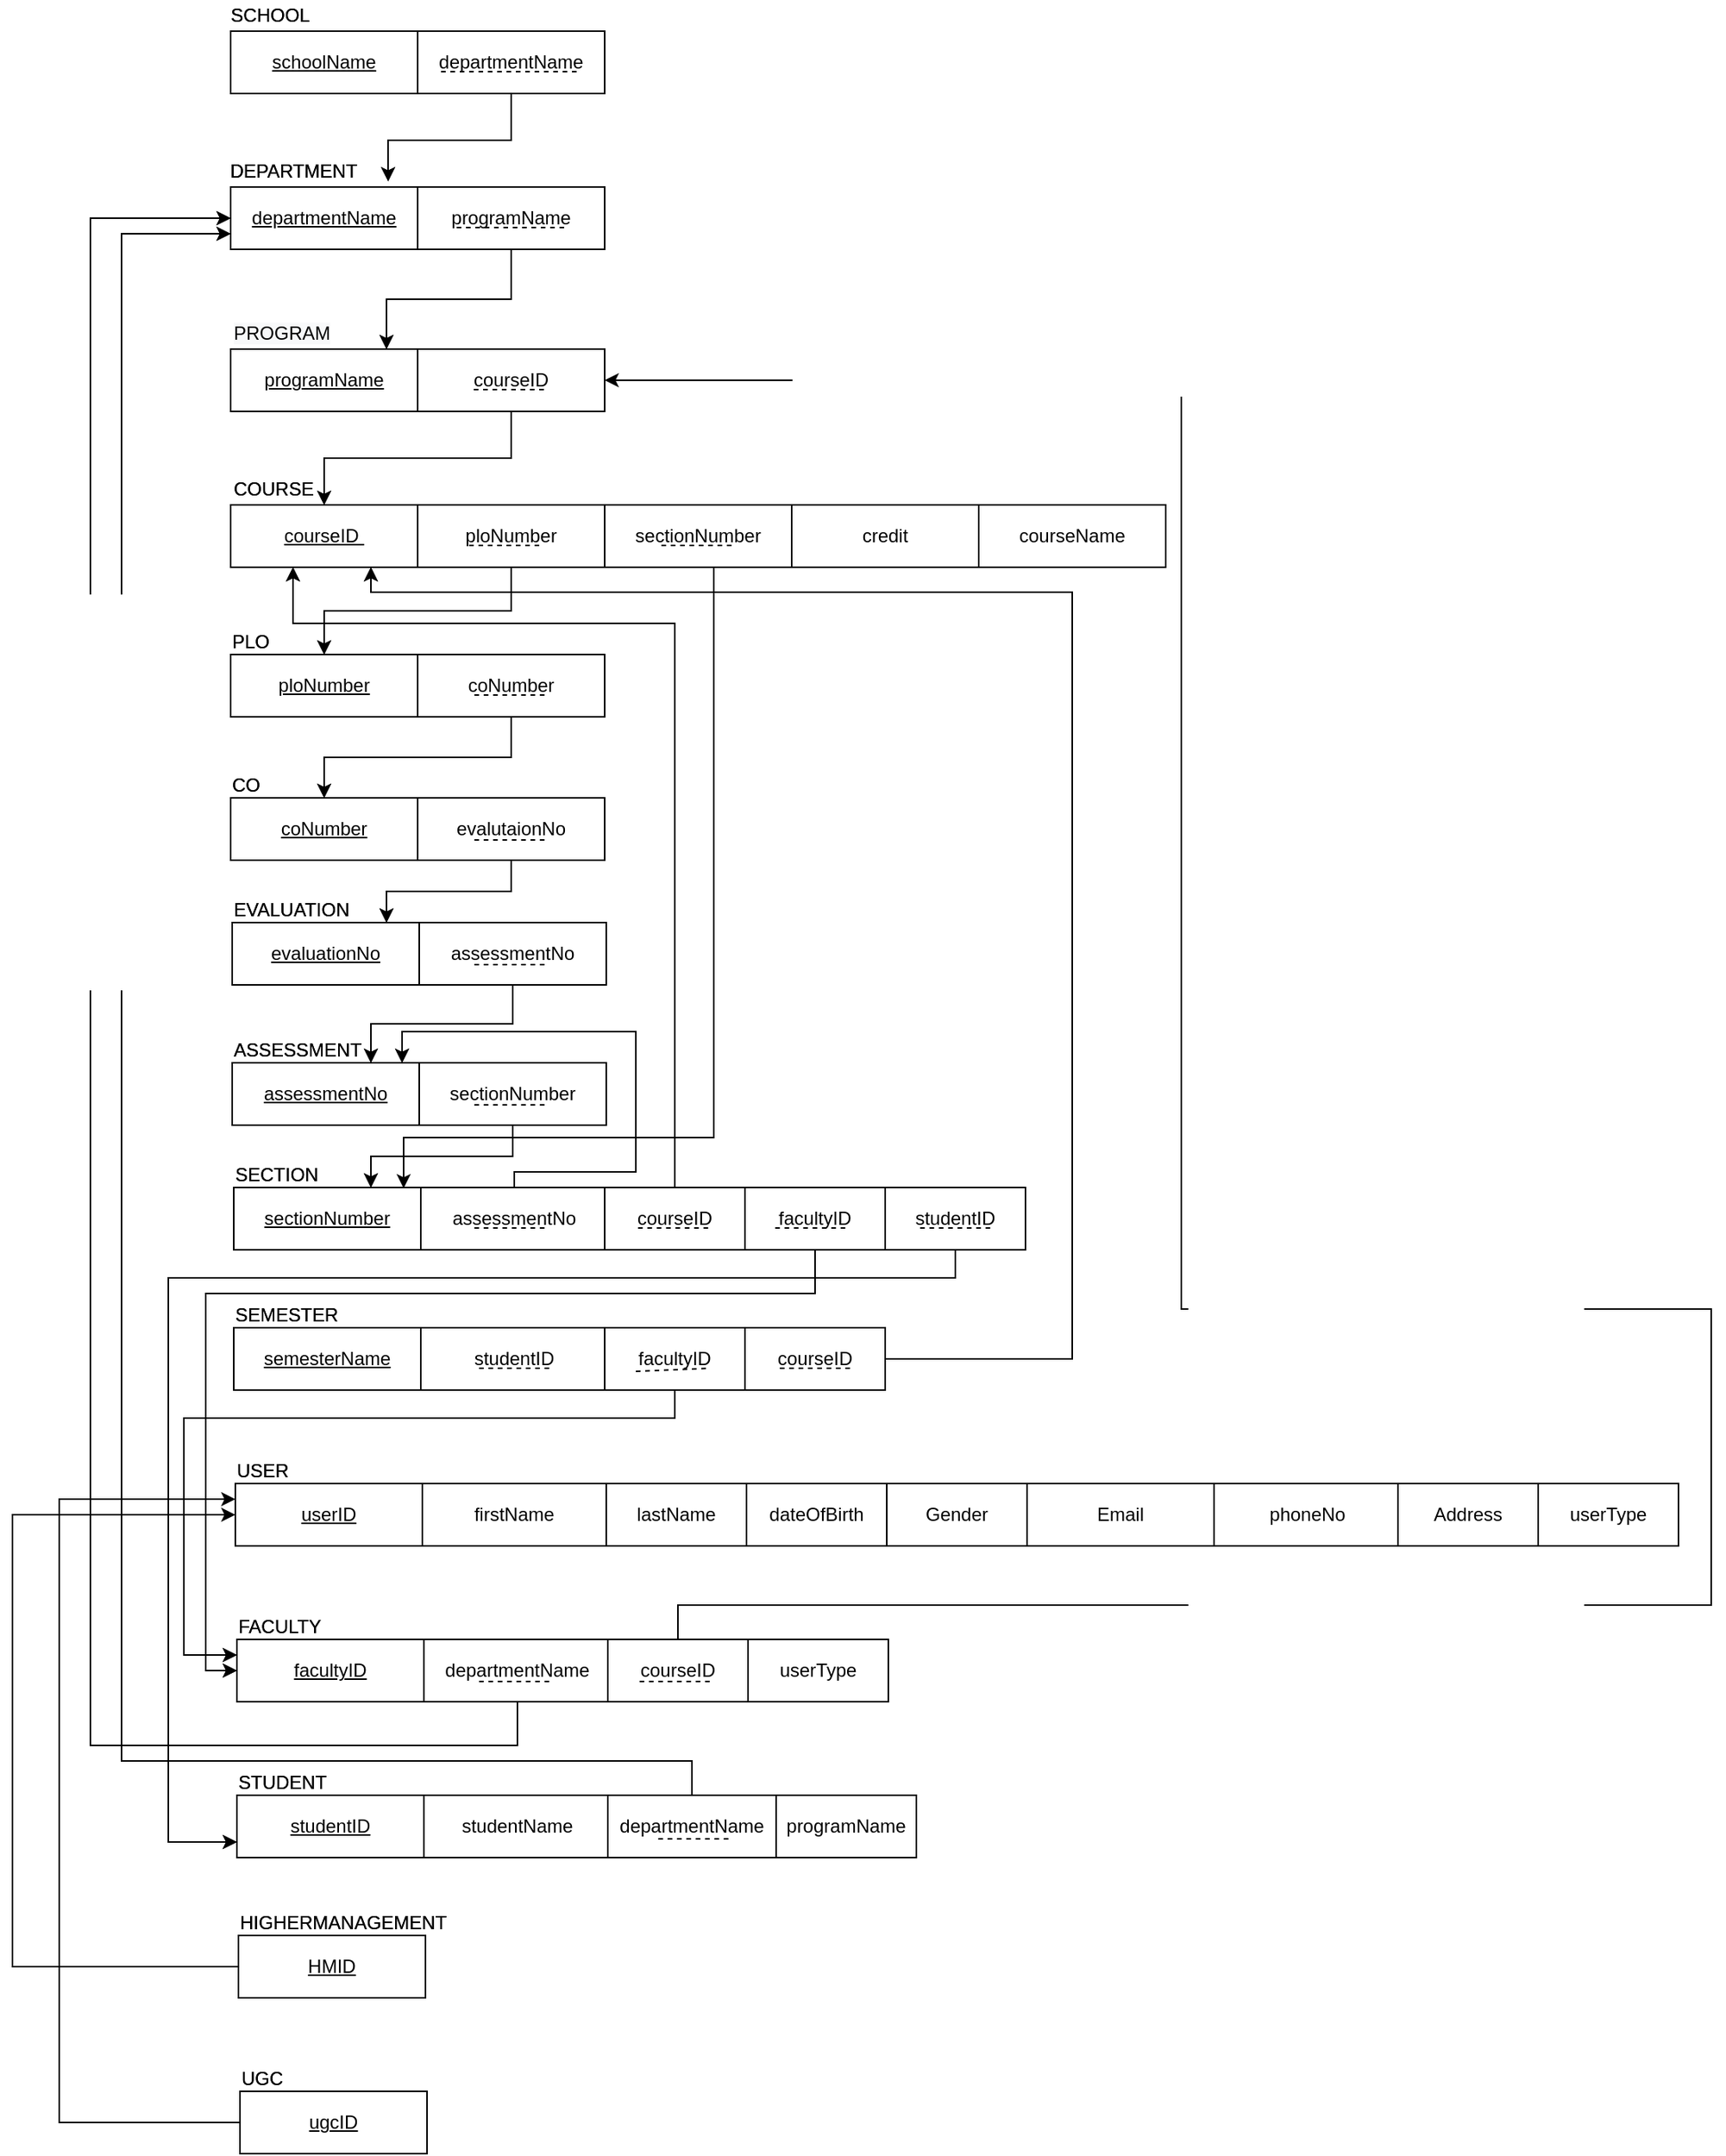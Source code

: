 <mxfile version="14.9.3" type="device"><diagram id="lBM7rjptl98cdmBkAMF9" name="Page-1"><mxGraphModel dx="1038" dy="588" grid="1" gridSize="10" guides="1" tooltips="1" connect="1" arrows="1" fold="1" page="1" pageScale="1" pageWidth="850" pageHeight="1100" math="0" shadow="0"><root><mxCell id="0"/><mxCell id="1" parent="0"/><mxCell id="1c6Bki1z5kmM11358ZiJ-1" value="&lt;u&gt;schoolName&lt;/u&gt;" style="rounded=0;whiteSpace=wrap;html=1;" parent="1" vertex="1"><mxGeometry x="150" y="180" width="120" height="40" as="geometry"/></mxCell><mxCell id="1c6Bki1z5kmM11358ZiJ-2" value="" style="endArrow=none;dashed=1;html=1;" parent="1" edge="1"><mxGeometry width="50" height="50" relative="1" as="geometry"><mxPoint x="340" y="210" as="sourcePoint"/><mxPoint x="280" y="210" as="targetPoint"/><Array as="points"><mxPoint x="310" y="210"/></Array></mxGeometry></mxCell><mxCell id="1c6Bki1z5kmM11358ZiJ-4" value="&lt;span&gt;SCHOOL&lt;/span&gt;" style="text;html=1;align=center;verticalAlign=middle;resizable=0;points=[];autosize=1;strokeColor=none;" parent="1" vertex="1"><mxGeometry x="140" y="160" width="70" height="20" as="geometry"/></mxCell><mxCell id="1c6Bki1z5kmM11358ZiJ-91" style="edgeStyle=orthogonalEdgeStyle;rounded=0;orthogonalLoop=1;jettySize=auto;html=1;entryX=0.842;entryY=-0.092;entryDx=0;entryDy=0;entryPerimeter=0;" parent="1" source="1c6Bki1z5kmM11358ZiJ-6" target="1c6Bki1z5kmM11358ZiJ-9" edge="1"><mxGeometry relative="1" as="geometry"/></mxCell><mxCell id="1c6Bki1z5kmM11358ZiJ-6" value="departmentName" style="rounded=0;whiteSpace=wrap;html=1;" parent="1" vertex="1"><mxGeometry x="270" y="180" width="120" height="40" as="geometry"/></mxCell><mxCell id="1c6Bki1z5kmM11358ZiJ-7" value="" style="endArrow=none;dashed=1;html=1;" parent="1" edge="1"><mxGeometry width="50" height="50" relative="1" as="geometry"><mxPoint x="285" y="206" as="sourcePoint"/><mxPoint x="375" y="206" as="targetPoint"/></mxGeometry></mxCell><mxCell id="1c6Bki1z5kmM11358ZiJ-9" value="&lt;u&gt;departmentName&lt;/u&gt;" style="rounded=0;whiteSpace=wrap;html=1;" parent="1" vertex="1"><mxGeometry x="150" y="280" width="120" height="40" as="geometry"/></mxCell><mxCell id="1c6Bki1z5kmM11358ZiJ-94" style="edgeStyle=orthogonalEdgeStyle;rounded=0;orthogonalLoop=1;jettySize=auto;html=1;" parent="1" source="1c6Bki1z5kmM11358ZiJ-10" target="1c6Bki1z5kmM11358ZiJ-14" edge="1"><mxGeometry relative="1" as="geometry"><Array as="points"><mxPoint x="330" y="352"/><mxPoint x="250" y="352"/></Array></mxGeometry></mxCell><mxCell id="1c6Bki1z5kmM11358ZiJ-10" value="programName" style="rounded=0;whiteSpace=wrap;html=1;" parent="1" vertex="1"><mxGeometry x="270" y="280" width="120" height="40" as="geometry"/></mxCell><mxCell id="1c6Bki1z5kmM11358ZiJ-11" value="&lt;span&gt;DEPARTMENT&lt;/span&gt;" style="text;html=1;align=center;verticalAlign=middle;resizable=0;points=[];autosize=1;strokeColor=none;" parent="1" vertex="1"><mxGeometry x="140" y="260" width="100" height="20" as="geometry"/></mxCell><mxCell id="1c6Bki1z5kmM11358ZiJ-12" value="" style="endArrow=none;dashed=1;html=1;" parent="1" edge="1"><mxGeometry width="50" height="50" relative="1" as="geometry"><mxPoint x="295" y="306" as="sourcePoint"/><mxPoint x="365" y="306" as="targetPoint"/></mxGeometry></mxCell><mxCell id="1c6Bki1z5kmM11358ZiJ-14" value="&lt;u&gt;programName&lt;/u&gt;" style="rounded=0;whiteSpace=wrap;html=1;" parent="1" vertex="1"><mxGeometry x="150" y="384" width="120" height="40" as="geometry"/></mxCell><mxCell id="1c6Bki1z5kmM11358ZiJ-93" style="edgeStyle=orthogonalEdgeStyle;rounded=0;orthogonalLoop=1;jettySize=auto;html=1;" parent="1" source="1c6Bki1z5kmM11358ZiJ-15" target="1c6Bki1z5kmM11358ZiJ-19" edge="1"><mxGeometry relative="1" as="geometry"/></mxCell><mxCell id="1c6Bki1z5kmM11358ZiJ-15" value="courseID" style="rounded=0;whiteSpace=wrap;html=1;" parent="1" vertex="1"><mxGeometry x="270" y="384" width="120" height="40" as="geometry"/></mxCell><mxCell id="1c6Bki1z5kmM11358ZiJ-16" value="&lt;span style=&quot;color: rgb(0 , 0 , 0) ; font-family: &amp;#34;helvetica&amp;#34; ; font-size: 12px ; font-style: normal ; font-weight: 400 ; letter-spacing: normal ; text-align: center ; text-indent: 0px ; text-transform: none ; word-spacing: 0px ; background-color: rgb(248 , 249 , 250) ; display: inline ; float: none&quot;&gt;PROGRAM&lt;/span&gt;" style="text;whiteSpace=wrap;html=1;" parent="1" vertex="1"><mxGeometry x="150" y="360" width="110" height="30" as="geometry"/></mxCell><mxCell id="1c6Bki1z5kmM11358ZiJ-17" value="" style="endArrow=none;dashed=1;html=1;" parent="1" edge="1"><mxGeometry width="50" height="50" relative="1" as="geometry"><mxPoint x="306" y="410" as="sourcePoint"/><mxPoint x="353.25" y="410" as="targetPoint"/></mxGeometry></mxCell><mxCell id="1c6Bki1z5kmM11358ZiJ-19" value="&lt;u&gt;courseID&amp;nbsp;&lt;/u&gt;" style="rounded=0;whiteSpace=wrap;html=1;" parent="1" vertex="1"><mxGeometry x="150" y="484" width="120" height="40" as="geometry"/></mxCell><mxCell id="1c6Bki1z5kmM11358ZiJ-95" style="edgeStyle=orthogonalEdgeStyle;rounded=0;orthogonalLoop=1;jettySize=auto;html=1;" parent="1" source="1c6Bki1z5kmM11358ZiJ-20" target="1c6Bki1z5kmM11358ZiJ-26" edge="1"><mxGeometry relative="1" as="geometry"/></mxCell><mxCell id="1c6Bki1z5kmM11358ZiJ-20" value="ploNumber" style="rounded=0;whiteSpace=wrap;html=1;" parent="1" vertex="1"><mxGeometry x="270" y="484" width="120" height="40" as="geometry"/></mxCell><mxCell id="1c6Bki1z5kmM11358ZiJ-21" value="&lt;div style=&quot;text-align: center&quot;&gt;&lt;span style=&quot;font-family: &amp;#34;helvetica&amp;#34;&quot;&gt;COURSE&lt;/span&gt;&lt;br&gt;&lt;/div&gt;" style="text;whiteSpace=wrap;html=1;" parent="1" vertex="1"><mxGeometry x="150" y="460" width="110" height="30" as="geometry"/></mxCell><mxCell id="1c6Bki1z5kmM11358ZiJ-22" value="sectionNumber" style="rounded=0;whiteSpace=wrap;html=1;" parent="1" vertex="1"><mxGeometry x="390" y="484" width="120" height="40" as="geometry"/></mxCell><mxCell id="1c6Bki1z5kmM11358ZiJ-23" value="" style="endArrow=none;dashed=1;html=1;" parent="1" edge="1"><mxGeometry width="50" height="50" relative="1" as="geometry"><mxPoint x="303" y="510" as="sourcePoint"/><mxPoint x="350.25" y="510" as="targetPoint"/></mxGeometry></mxCell><mxCell id="1c6Bki1z5kmM11358ZiJ-25" value="" style="endArrow=none;dashed=1;html=1;" parent="1" edge="1"><mxGeometry width="50" height="50" relative="1" as="geometry"><mxPoint x="426.38" y="510" as="sourcePoint"/><mxPoint x="473.63" y="510" as="targetPoint"/></mxGeometry></mxCell><mxCell id="1c6Bki1z5kmM11358ZiJ-26" value="&lt;u&gt;ploNumber&lt;/u&gt;" style="rounded=0;whiteSpace=wrap;html=1;" parent="1" vertex="1"><mxGeometry x="150" y="580" width="120" height="40" as="geometry"/></mxCell><mxCell id="1c6Bki1z5kmM11358ZiJ-96" style="edgeStyle=orthogonalEdgeStyle;rounded=0;orthogonalLoop=1;jettySize=auto;html=1;" parent="1" source="1c6Bki1z5kmM11358ZiJ-27" target="1c6Bki1z5kmM11358ZiJ-30" edge="1"><mxGeometry relative="1" as="geometry"/></mxCell><mxCell id="1c6Bki1z5kmM11358ZiJ-27" value="coNumber" style="rounded=0;whiteSpace=wrap;html=1;" parent="1" vertex="1"><mxGeometry x="270" y="580" width="120" height="40" as="geometry"/></mxCell><mxCell id="1c6Bki1z5kmM11358ZiJ-28" value="&lt;div style=&quot;text-align: center&quot;&gt;&lt;span style=&quot;font-family: &amp;#34;helvetica&amp;#34;&quot;&gt;PLO&lt;/span&gt;&lt;br&gt;&lt;/div&gt;" style="text;whiteSpace=wrap;html=1;" parent="1" vertex="1"><mxGeometry x="149" y="558" width="110" height="30" as="geometry"/></mxCell><mxCell id="1c6Bki1z5kmM11358ZiJ-29" value="" style="endArrow=none;dashed=1;html=1;" parent="1" edge="1"><mxGeometry width="50" height="50" relative="1" as="geometry"><mxPoint x="306.38" y="606" as="sourcePoint"/><mxPoint x="353.63" y="606" as="targetPoint"/></mxGeometry></mxCell><mxCell id="1c6Bki1z5kmM11358ZiJ-30" value="&lt;u&gt;coNumber&lt;/u&gt;" style="rounded=0;whiteSpace=wrap;html=1;" parent="1" vertex="1"><mxGeometry x="150" y="672" width="120" height="40" as="geometry"/></mxCell><mxCell id="1c6Bki1z5kmM11358ZiJ-97" style="edgeStyle=orthogonalEdgeStyle;rounded=0;orthogonalLoop=1;jettySize=auto;html=1;" parent="1" source="1c6Bki1z5kmM11358ZiJ-31" target="1c6Bki1z5kmM11358ZiJ-35" edge="1"><mxGeometry relative="1" as="geometry"><Array as="points"><mxPoint x="330" y="732"/><mxPoint x="250" y="732"/></Array></mxGeometry></mxCell><mxCell id="1c6Bki1z5kmM11358ZiJ-31" value="evalutaionNo" style="rounded=0;whiteSpace=wrap;html=1;" parent="1" vertex="1"><mxGeometry x="270" y="672" width="120" height="40" as="geometry"/></mxCell><mxCell id="1c6Bki1z5kmM11358ZiJ-32" value="&lt;div style=&quot;text-align: center&quot;&gt;&lt;span style=&quot;font-family: &amp;#34;helvetica&amp;#34;&quot;&gt;CO&lt;/span&gt;&lt;br&gt;&lt;/div&gt;" style="text;whiteSpace=wrap;html=1;" parent="1" vertex="1"><mxGeometry x="149" y="650" width="110" height="30" as="geometry"/></mxCell><mxCell id="1c6Bki1z5kmM11358ZiJ-33" value="" style="endArrow=none;dashed=1;html=1;" parent="1" edge="1"><mxGeometry width="50" height="50" relative="1" as="geometry"><mxPoint x="306.37" y="699" as="sourcePoint"/><mxPoint x="353.62" y="699" as="targetPoint"/></mxGeometry></mxCell><mxCell id="1c6Bki1z5kmM11358ZiJ-35" value="&lt;u&gt;evaluationNo&lt;/u&gt;" style="rounded=0;whiteSpace=wrap;html=1;" parent="1" vertex="1"><mxGeometry x="151" y="752" width="120" height="40" as="geometry"/></mxCell><mxCell id="1c6Bki1z5kmM11358ZiJ-98" style="edgeStyle=orthogonalEdgeStyle;rounded=0;orthogonalLoop=1;jettySize=auto;html=1;" parent="1" source="1c6Bki1z5kmM11358ZiJ-36" target="1c6Bki1z5kmM11358ZiJ-40" edge="1"><mxGeometry relative="1" as="geometry"><Array as="points"><mxPoint x="331" y="817"/><mxPoint x="240" y="817"/></Array></mxGeometry></mxCell><mxCell id="1c6Bki1z5kmM11358ZiJ-36" value="assessmentNo" style="rounded=0;whiteSpace=wrap;html=1;" parent="1" vertex="1"><mxGeometry x="271" y="752" width="120" height="40" as="geometry"/></mxCell><mxCell id="1c6Bki1z5kmM11358ZiJ-37" value="&lt;div style=&quot;text-align: center&quot;&gt;&lt;span style=&quot;font-family: &amp;#34;helvetica&amp;#34;&quot;&gt;EVALUATION&lt;/span&gt;&lt;br&gt;&lt;/div&gt;" style="text;whiteSpace=wrap;html=1;" parent="1" vertex="1"><mxGeometry x="150" y="730" width="110" height="30" as="geometry"/></mxCell><mxCell id="1c6Bki1z5kmM11358ZiJ-38" value="" style="endArrow=none;dashed=1;html=1;" parent="1" edge="1"><mxGeometry width="50" height="50" relative="1" as="geometry"><mxPoint x="306.37" y="779" as="sourcePoint"/><mxPoint x="353.62" y="779" as="targetPoint"/></mxGeometry></mxCell><mxCell id="1c6Bki1z5kmM11358ZiJ-40" value="&lt;u&gt;assessmentNo&lt;/u&gt;" style="rounded=0;whiteSpace=wrap;html=1;" parent="1" vertex="1"><mxGeometry x="151" y="842" width="120" height="40" as="geometry"/></mxCell><mxCell id="1c6Bki1z5kmM11358ZiJ-99" style="edgeStyle=orthogonalEdgeStyle;rounded=0;orthogonalLoop=1;jettySize=auto;html=1;" parent="1" source="1c6Bki1z5kmM11358ZiJ-41" target="1c6Bki1z5kmM11358ZiJ-44" edge="1"><mxGeometry relative="1" as="geometry"><Array as="points"><mxPoint x="331" y="902"/><mxPoint x="240" y="902"/></Array></mxGeometry></mxCell><mxCell id="1c6Bki1z5kmM11358ZiJ-41" value="sectionNumber" style="rounded=0;whiteSpace=wrap;html=1;" parent="1" vertex="1"><mxGeometry x="271" y="842" width="120" height="40" as="geometry"/></mxCell><mxCell id="1c6Bki1z5kmM11358ZiJ-42" value="&lt;div style=&quot;text-align: center&quot;&gt;&lt;span style=&quot;font-family: &amp;#34;helvetica&amp;#34;&quot;&gt;ASSESSMENT&lt;/span&gt;&lt;br&gt;&lt;/div&gt;" style="text;whiteSpace=wrap;html=1;" parent="1" vertex="1"><mxGeometry x="150" y="820" width="110" height="30" as="geometry"/></mxCell><mxCell id="1c6Bki1z5kmM11358ZiJ-43" value="" style="endArrow=none;dashed=1;html=1;" parent="1" edge="1"><mxGeometry width="50" height="50" relative="1" as="geometry"><mxPoint x="306.37" y="869" as="sourcePoint"/><mxPoint x="353.62" y="869" as="targetPoint"/></mxGeometry></mxCell><mxCell id="1c6Bki1z5kmM11358ZiJ-44" value="&lt;u&gt;sectionNumber&lt;/u&gt;" style="rounded=0;whiteSpace=wrap;html=1;" parent="1" vertex="1"><mxGeometry x="152" y="922" width="120" height="40" as="geometry"/></mxCell><mxCell id="1c6Bki1z5kmM11358ZiJ-100" style="edgeStyle=orthogonalEdgeStyle;rounded=0;orthogonalLoop=1;jettySize=auto;html=1;" parent="1" edge="1"><mxGeometry relative="1" as="geometry"><mxPoint x="332" y="924" as="sourcePoint"/><mxPoint x="260" y="842" as="targetPoint"/><Array as="points"><mxPoint x="332" y="912"/><mxPoint x="410" y="912"/><mxPoint x="410" y="822"/><mxPoint x="260" y="822"/></Array></mxGeometry></mxCell><mxCell id="1c6Bki1z5kmM11358ZiJ-45" value="assessmentNo" style="rounded=0;whiteSpace=wrap;html=1;" parent="1" vertex="1"><mxGeometry x="272" y="922" width="120" height="40" as="geometry"/></mxCell><mxCell id="1c6Bki1z5kmM11358ZiJ-46" value="&lt;div style=&quot;text-align: center&quot;&gt;&lt;span style=&quot;font-family: &amp;#34;helvetica&amp;#34;&quot;&gt;SECTION&lt;/span&gt;&lt;br&gt;&lt;/div&gt;" style="text;whiteSpace=wrap;html=1;" parent="1" vertex="1"><mxGeometry x="151" y="900" width="110" height="30" as="geometry"/></mxCell><mxCell id="1c6Bki1z5kmM11358ZiJ-101" style="edgeStyle=orthogonalEdgeStyle;rounded=0;orthogonalLoop=1;jettySize=auto;html=1;" parent="1" source="1c6Bki1z5kmM11358ZiJ-47" target="1c6Bki1z5kmM11358ZiJ-19" edge="1"><mxGeometry relative="1" as="geometry"><Array as="points"><mxPoint x="435" y="560"/><mxPoint x="190" y="560"/></Array></mxGeometry></mxCell><mxCell id="1c6Bki1z5kmM11358ZiJ-47" value="courseID" style="rounded=0;whiteSpace=wrap;html=1;" parent="1" vertex="1"><mxGeometry x="390" y="922" width="90" height="40" as="geometry"/></mxCell><mxCell id="1c6Bki1z5kmM11358ZiJ-48" value="" style="endArrow=none;dashed=1;html=1;" parent="1" edge="1"><mxGeometry width="50" height="50" relative="1" as="geometry"><mxPoint x="306.37" y="948" as="sourcePoint"/><mxPoint x="353.62" y="948" as="targetPoint"/></mxGeometry></mxCell><mxCell id="1c6Bki1z5kmM11358ZiJ-49" value="" style="endArrow=none;dashed=1;html=1;" parent="1" edge="1"><mxGeometry width="50" height="50" relative="1" as="geometry"><mxPoint x="411.38" y="948" as="sourcePoint"/><mxPoint x="458.63" y="948" as="targetPoint"/></mxGeometry></mxCell><mxCell id="1c6Bki1z5kmM11358ZiJ-102" style="edgeStyle=orthogonalEdgeStyle;rounded=0;orthogonalLoop=1;jettySize=auto;html=1;exitX=0.5;exitY=1;exitDx=0;exitDy=0;entryX=0;entryY=0.5;entryDx=0;entryDy=0;" parent="1" source="1c6Bki1z5kmM11358ZiJ-50" target="1c6Bki1z5kmM11358ZiJ-72" edge="1"><mxGeometry relative="1" as="geometry"><Array as="points"><mxPoint x="525" y="990"/><mxPoint x="134" y="990"/><mxPoint x="134" y="1232"/></Array></mxGeometry></mxCell><mxCell id="1c6Bki1z5kmM11358ZiJ-50" value="facultyID" style="rounded=0;whiteSpace=wrap;html=1;" parent="1" vertex="1"><mxGeometry x="480" y="922" width="90" height="40" as="geometry"/></mxCell><mxCell id="1c6Bki1z5kmM11358ZiJ-103" style="edgeStyle=orthogonalEdgeStyle;rounded=0;orthogonalLoop=1;jettySize=auto;html=1;entryX=0;entryY=0.75;entryDx=0;entryDy=0;" parent="1" source="1c6Bki1z5kmM11358ZiJ-51" target="1c6Bki1z5kmM11358ZiJ-80" edge="1"><mxGeometry relative="1" as="geometry"><Array as="points"><mxPoint x="615" y="980"/><mxPoint x="110" y="980"/><mxPoint x="110" y="1342"/></Array></mxGeometry></mxCell><mxCell id="1c6Bki1z5kmM11358ZiJ-51" value="studentID" style="rounded=0;whiteSpace=wrap;html=1;" parent="1" vertex="1"><mxGeometry x="570" y="922" width="90" height="40" as="geometry"/></mxCell><mxCell id="1c6Bki1z5kmM11358ZiJ-52" value="" style="endArrow=none;dashed=1;html=1;" parent="1" edge="1"><mxGeometry width="50" height="50" relative="1" as="geometry"><mxPoint x="499.38" y="948" as="sourcePoint"/><mxPoint x="546.63" y="948" as="targetPoint"/></mxGeometry></mxCell><mxCell id="1c6Bki1z5kmM11358ZiJ-53" value="" style="endArrow=none;dashed=1;html=1;" parent="1" edge="1"><mxGeometry width="50" height="50" relative="1" as="geometry"><mxPoint x="592.38" y="948" as="sourcePoint"/><mxPoint x="639.63" y="948" as="targetPoint"/></mxGeometry></mxCell><mxCell id="1c6Bki1z5kmM11358ZiJ-54" value="&lt;u&gt;semesterName&lt;/u&gt;" style="rounded=0;whiteSpace=wrap;html=1;" parent="1" vertex="1"><mxGeometry x="152" y="1012" width="120" height="40" as="geometry"/></mxCell><mxCell id="1c6Bki1z5kmM11358ZiJ-55" value="studentID" style="rounded=0;whiteSpace=wrap;html=1;" parent="1" vertex="1"><mxGeometry x="272" y="1012" width="120" height="40" as="geometry"/></mxCell><mxCell id="1c6Bki1z5kmM11358ZiJ-56" value="&lt;div style=&quot;text-align: center&quot;&gt;&lt;span style=&quot;font-family: &amp;#34;helvetica&amp;#34;&quot;&gt;SEMESTER&lt;/span&gt;&lt;br&gt;&lt;/div&gt;" style="text;whiteSpace=wrap;html=1;" parent="1" vertex="1"><mxGeometry x="151" y="990" width="110" height="30" as="geometry"/></mxCell><mxCell id="1c6Bki1z5kmM11358ZiJ-104" style="edgeStyle=orthogonalEdgeStyle;rounded=0;orthogonalLoop=1;jettySize=auto;html=1;entryX=0;entryY=0.25;entryDx=0;entryDy=0;" parent="1" source="1c6Bki1z5kmM11358ZiJ-57" target="1c6Bki1z5kmM11358ZiJ-72" edge="1"><mxGeometry relative="1" as="geometry"><Array as="points"><mxPoint x="435" y="1070"/><mxPoint x="120" y="1070"/><mxPoint x="120" y="1222"/></Array></mxGeometry></mxCell><mxCell id="1c6Bki1z5kmM11358ZiJ-57" value="facultyID" style="rounded=0;whiteSpace=wrap;html=1;" parent="1" vertex="1"><mxGeometry x="390" y="1012" width="90" height="40" as="geometry"/></mxCell><mxCell id="1c6Bki1z5kmM11358ZiJ-105" style="edgeStyle=orthogonalEdgeStyle;rounded=0;orthogonalLoop=1;jettySize=auto;html=1;entryX=0.75;entryY=1;entryDx=0;entryDy=0;" parent="1" source="1c6Bki1z5kmM11358ZiJ-58" target="1c6Bki1z5kmM11358ZiJ-19" edge="1"><mxGeometry relative="1" as="geometry"><Array as="points"><mxPoint x="690" y="1032"/><mxPoint x="690" y="540"/><mxPoint x="240" y="540"/></Array></mxGeometry></mxCell><mxCell id="1c6Bki1z5kmM11358ZiJ-58" value="courseID" style="rounded=0;whiteSpace=wrap;html=1;" parent="1" vertex="1"><mxGeometry x="480" y="1012" width="90" height="40" as="geometry"/></mxCell><mxCell id="1c6Bki1z5kmM11358ZiJ-59" value="" style="endArrow=none;dashed=1;html=1;" parent="1" edge="1"><mxGeometry width="50" height="50" relative="1" as="geometry"><mxPoint x="309.38" y="1038" as="sourcePoint"/><mxPoint x="356.63" y="1038" as="targetPoint"/></mxGeometry></mxCell><mxCell id="1c6Bki1z5kmM11358ZiJ-60" value="" style="endArrow=none;dashed=1;html=1;" parent="1" edge="1"><mxGeometry width="50" height="50" relative="1" as="geometry"><mxPoint x="410" y="1040" as="sourcePoint"/><mxPoint x="457.63" y="1038.0" as="targetPoint"/></mxGeometry></mxCell><mxCell id="1c6Bki1z5kmM11358ZiJ-61" value="" style="endArrow=none;dashed=1;html=1;" parent="1" edge="1"><mxGeometry width="50" height="50" relative="1" as="geometry"><mxPoint x="502.38" y="1038.0" as="sourcePoint"/><mxPoint x="549.63" y="1038.0" as="targetPoint"/></mxGeometry></mxCell><mxCell id="1c6Bki1z5kmM11358ZiJ-62" value="&lt;u&gt;userID&lt;/u&gt;" style="rounded=0;whiteSpace=wrap;html=1;" parent="1" vertex="1"><mxGeometry x="153" y="1112" width="120" height="40" as="geometry"/></mxCell><mxCell id="1c6Bki1z5kmM11358ZiJ-63" value="firstName&lt;span style=&quot;white-space: pre&quot;&gt;&#9;&lt;/span&gt;" style="rounded=0;whiteSpace=wrap;html=1;" parent="1" vertex="1"><mxGeometry x="273" y="1112" width="120" height="40" as="geometry"/></mxCell><mxCell id="1c6Bki1z5kmM11358ZiJ-64" value="&lt;div style=&quot;text-align: center&quot;&gt;&lt;span style=&quot;font-family: &amp;#34;helvetica&amp;#34;&quot;&gt;USER&lt;/span&gt;&lt;br&gt;&lt;/div&gt;" style="text;whiteSpace=wrap;html=1;" parent="1" vertex="1"><mxGeometry x="152" y="1090" width="110" height="30" as="geometry"/></mxCell><mxCell id="1c6Bki1z5kmM11358ZiJ-65" value="lastName" style="rounded=0;whiteSpace=wrap;html=1;" parent="1" vertex="1"><mxGeometry x="391" y="1112" width="90" height="40" as="geometry"/></mxCell><mxCell id="1c6Bki1z5kmM11358ZiJ-66" value="dateOfBirth" style="rounded=0;whiteSpace=wrap;html=1;" parent="1" vertex="1"><mxGeometry x="481" y="1112" width="90" height="40" as="geometry"/></mxCell><mxCell id="1c6Bki1z5kmM11358ZiJ-67" value="Gender" style="rounded=0;whiteSpace=wrap;html=1;" parent="1" vertex="1"><mxGeometry x="571" y="1112" width="90" height="40" as="geometry"/></mxCell><mxCell id="1c6Bki1z5kmM11358ZiJ-68" value="Email" style="rounded=0;whiteSpace=wrap;html=1;" parent="1" vertex="1"><mxGeometry x="661" y="1112" width="120" height="40" as="geometry"/></mxCell><mxCell id="1c6Bki1z5kmM11358ZiJ-69" value="phoneNo" style="rounded=0;whiteSpace=wrap;html=1;" parent="1" vertex="1"><mxGeometry x="781" y="1112" width="120" height="40" as="geometry"/></mxCell><mxCell id="1c6Bki1z5kmM11358ZiJ-70" value="Address" style="rounded=0;whiteSpace=wrap;html=1;" parent="1" vertex="1"><mxGeometry x="899" y="1112" width="90" height="40" as="geometry"/></mxCell><mxCell id="1c6Bki1z5kmM11358ZiJ-71" value="userType" style="rounded=0;whiteSpace=wrap;html=1;" parent="1" vertex="1"><mxGeometry x="989" y="1112" width="90" height="40" as="geometry"/></mxCell><mxCell id="1c6Bki1z5kmM11358ZiJ-72" value="facultyID" style="rounded=0;whiteSpace=wrap;html=1;" parent="1" vertex="1"><mxGeometry x="154" y="1212" width="120" height="40" as="geometry"/></mxCell><mxCell id="1c6Bki1z5kmM11358ZiJ-106" style="edgeStyle=orthogonalEdgeStyle;rounded=0;orthogonalLoop=1;jettySize=auto;html=1;entryX=0;entryY=0.5;entryDx=0;entryDy=0;" parent="1" source="1c6Bki1z5kmM11358ZiJ-73" target="1c6Bki1z5kmM11358ZiJ-9" edge="1"><mxGeometry relative="1" as="geometry"><Array as="points"><mxPoint x="334" y="1280"/><mxPoint x="60" y="1280"/><mxPoint x="60" y="300"/></Array></mxGeometry></mxCell><mxCell id="1c6Bki1z5kmM11358ZiJ-73" value="departmentName" style="rounded=0;whiteSpace=wrap;html=1;" parent="1" vertex="1"><mxGeometry x="274" y="1212" width="120" height="40" as="geometry"/></mxCell><mxCell id="1c6Bki1z5kmM11358ZiJ-74" value="&lt;div style=&quot;text-align: center&quot;&gt;&lt;span style=&quot;font-family: &amp;#34;helvetica&amp;#34;&quot;&gt;FACULTY&lt;/span&gt;&lt;br&gt;&lt;/div&gt;" style="text;whiteSpace=wrap;html=1;" parent="1" vertex="1"><mxGeometry x="153" y="1190" width="110" height="30" as="geometry"/></mxCell><mxCell id="1c6Bki1z5kmM11358ZiJ-75" value="courseID" style="rounded=0;whiteSpace=wrap;html=1;" parent="1" vertex="1"><mxGeometry x="392" y="1212" width="90" height="40" as="geometry"/></mxCell><mxCell id="1c6Bki1z5kmM11358ZiJ-76" value="" style="endArrow=none;dashed=1;html=1;" parent="1" edge="1"><mxGeometry width="50" height="50" relative="1" as="geometry"><mxPoint x="309.38" y="1239" as="sourcePoint"/><mxPoint x="357" y="1239" as="targetPoint"/></mxGeometry></mxCell><mxCell id="1c6Bki1z5kmM11358ZiJ-77" value="" style="endArrow=none;dashed=1;html=1;" parent="1" edge="1"><mxGeometry width="50" height="50" relative="1" as="geometry"><mxPoint x="412.38" y="1239" as="sourcePoint"/><mxPoint x="460" y="1239" as="targetPoint"/></mxGeometry></mxCell><mxCell id="1c6Bki1z5kmM11358ZiJ-79" value="userType" style="rounded=0;whiteSpace=wrap;html=1;" parent="1" vertex="1"><mxGeometry x="482" y="1212" width="90" height="40" as="geometry"/></mxCell><mxCell id="1c6Bki1z5kmM11358ZiJ-80" value="&lt;u&gt;studentID&lt;/u&gt;" style="rounded=0;whiteSpace=wrap;html=1;" parent="1" vertex="1"><mxGeometry x="154" y="1312" width="120" height="40" as="geometry"/></mxCell><mxCell id="1c6Bki1z5kmM11358ZiJ-81" value="studentName" style="rounded=0;whiteSpace=wrap;html=1;" parent="1" vertex="1"><mxGeometry x="274" y="1312" width="120" height="40" as="geometry"/></mxCell><mxCell id="1c6Bki1z5kmM11358ZiJ-82" value="&lt;div style=&quot;text-align: center&quot;&gt;&lt;span style=&quot;font-family: &amp;#34;helvetica&amp;#34;&quot;&gt;STUDENT&lt;/span&gt;&lt;br&gt;&lt;/div&gt;" style="text;whiteSpace=wrap;html=1;" parent="1" vertex="1"><mxGeometry x="153" y="1290" width="110" height="30" as="geometry"/></mxCell><mxCell id="1c6Bki1z5kmM11358ZiJ-107" style="edgeStyle=orthogonalEdgeStyle;rounded=0;orthogonalLoop=1;jettySize=auto;html=1;entryX=0;entryY=0.75;entryDx=0;entryDy=0;" parent="1" source="1c6Bki1z5kmM11358ZiJ-83" target="1c6Bki1z5kmM11358ZiJ-9" edge="1"><mxGeometry relative="1" as="geometry"><Array as="points"><mxPoint x="446" y="1290"/><mxPoint x="80" y="1290"/><mxPoint x="80" y="310"/></Array></mxGeometry></mxCell><mxCell id="1c6Bki1z5kmM11358ZiJ-83" value="departmentName" style="rounded=0;whiteSpace=wrap;html=1;" parent="1" vertex="1"><mxGeometry x="392" y="1312" width="108" height="40" as="geometry"/></mxCell><mxCell id="1c6Bki1z5kmM11358ZiJ-84" value="programName" style="rounded=0;whiteSpace=wrap;html=1;" parent="1" vertex="1"><mxGeometry x="500" y="1312" width="90" height="40" as="geometry"/></mxCell><mxCell id="1c6Bki1z5kmM11358ZiJ-86" value="" style="endArrow=none;dashed=1;html=1;" parent="1" edge="1"><mxGeometry width="50" height="50" relative="1" as="geometry"><mxPoint x="424.38" y="1340.0" as="sourcePoint"/><mxPoint x="472" y="1340.0" as="targetPoint"/></mxGeometry></mxCell><mxCell id="1c6Bki1z5kmM11358ZiJ-87" value="&lt;u&gt;HMID&lt;/u&gt;" style="rounded=0;whiteSpace=wrap;html=1;" parent="1" vertex="1"><mxGeometry x="155" y="1402" width="120" height="40" as="geometry"/></mxCell><mxCell id="1c6Bki1z5kmM11358ZiJ-88" value="&lt;div style=&quot;text-align: center&quot;&gt;&lt;span style=&quot;font-family: &amp;#34;helvetica&amp;#34;&quot;&gt;HIGHERMANAGEMENT&lt;/span&gt;&lt;br&gt;&lt;/div&gt;" style="text;whiteSpace=wrap;html=1;" parent="1" vertex="1"><mxGeometry x="154" y="1380" width="110" height="30" as="geometry"/></mxCell><mxCell id="1c6Bki1z5kmM11358ZiJ-89" value="&lt;u&gt;ugcID&lt;/u&gt;" style="rounded=0;whiteSpace=wrap;html=1;" parent="1" vertex="1"><mxGeometry x="156" y="1502" width="120" height="40" as="geometry"/></mxCell><mxCell id="1c6Bki1z5kmM11358ZiJ-90" value="&lt;div style=&quot;text-align: center&quot;&gt;&lt;span style=&quot;font-family: &amp;#34;helvetica&amp;#34;&quot;&gt;UGC&lt;/span&gt;&lt;br&gt;&lt;/div&gt;" style="text;whiteSpace=wrap;html=1;" parent="1" vertex="1"><mxGeometry x="155" y="1480" width="110" height="30" as="geometry"/></mxCell><mxCell id="1c6Bki1z5kmM11358ZiJ-109" value="&lt;u&gt;schoolName&lt;/u&gt;" style="rounded=0;whiteSpace=wrap;html=1;" parent="1" vertex="1"><mxGeometry x="150" y="180" width="120" height="40" as="geometry"/></mxCell><mxCell id="1c6Bki1z5kmM11358ZiJ-110" value="" style="endArrow=none;dashed=1;html=1;" parent="1" edge="1"><mxGeometry width="50" height="50" relative="1" as="geometry"><mxPoint x="340" y="210" as="sourcePoint"/><mxPoint x="280" y="210" as="targetPoint"/><Array as="points"><mxPoint x="310" y="210"/></Array></mxGeometry></mxCell><mxCell id="1c6Bki1z5kmM11358ZiJ-111" value="&lt;span&gt;SCHOOL&lt;/span&gt;" style="text;html=1;align=center;verticalAlign=middle;resizable=0;points=[];autosize=1;strokeColor=none;" parent="1" vertex="1"><mxGeometry x="140" y="160" width="70" height="20" as="geometry"/></mxCell><mxCell id="1c6Bki1z5kmM11358ZiJ-112" style="edgeStyle=orthogonalEdgeStyle;rounded=0;orthogonalLoop=1;jettySize=auto;html=1;entryX=0.842;entryY=-0.092;entryDx=0;entryDy=0;entryPerimeter=0;" parent="1" source="1c6Bki1z5kmM11358ZiJ-113" target="1c6Bki1z5kmM11358ZiJ-115" edge="1"><mxGeometry relative="1" as="geometry"/></mxCell><mxCell id="1c6Bki1z5kmM11358ZiJ-113" value="departmentName" style="rounded=0;whiteSpace=wrap;html=1;" parent="1" vertex="1"><mxGeometry x="270" y="180" width="120" height="40" as="geometry"/></mxCell><mxCell id="1c6Bki1z5kmM11358ZiJ-114" value="" style="endArrow=none;dashed=1;html=1;" parent="1" edge="1"><mxGeometry width="50" height="50" relative="1" as="geometry"><mxPoint x="285" y="206" as="sourcePoint"/><mxPoint x="375" y="206" as="targetPoint"/></mxGeometry></mxCell><mxCell id="1c6Bki1z5kmM11358ZiJ-115" value="&lt;u&gt;departmentName&lt;/u&gt;" style="rounded=0;whiteSpace=wrap;html=1;" parent="1" vertex="1"><mxGeometry x="150" y="280" width="120" height="40" as="geometry"/></mxCell><mxCell id="1c6Bki1z5kmM11358ZiJ-116" style="edgeStyle=orthogonalEdgeStyle;rounded=0;orthogonalLoop=1;jettySize=auto;html=1;" parent="1" source="1c6Bki1z5kmM11358ZiJ-117" target="1c6Bki1z5kmM11358ZiJ-120" edge="1"><mxGeometry relative="1" as="geometry"><Array as="points"><mxPoint x="330" y="352"/><mxPoint x="250" y="352"/></Array></mxGeometry></mxCell><mxCell id="1c6Bki1z5kmM11358ZiJ-117" value="programName" style="rounded=0;whiteSpace=wrap;html=1;" parent="1" vertex="1"><mxGeometry x="270" y="280" width="120" height="40" as="geometry"/></mxCell><mxCell id="1c6Bki1z5kmM11358ZiJ-118" value="&lt;span&gt;DEPARTMENT&lt;/span&gt;" style="text;html=1;align=center;verticalAlign=middle;resizable=0;points=[];autosize=1;strokeColor=none;" parent="1" vertex="1"><mxGeometry x="140" y="260" width="100" height="20" as="geometry"/></mxCell><mxCell id="1c6Bki1z5kmM11358ZiJ-119" value="" style="endArrow=none;dashed=1;html=1;" parent="1" edge="1"><mxGeometry width="50" height="50" relative="1" as="geometry"><mxPoint x="295" y="306" as="sourcePoint"/><mxPoint x="365" y="306" as="targetPoint"/></mxGeometry></mxCell><mxCell id="1c6Bki1z5kmM11358ZiJ-120" value="&lt;u&gt;programName&lt;/u&gt;" style="rounded=0;whiteSpace=wrap;html=1;" parent="1" vertex="1"><mxGeometry x="150" y="384" width="120" height="40" as="geometry"/></mxCell><mxCell id="1c6Bki1z5kmM11358ZiJ-121" style="edgeStyle=orthogonalEdgeStyle;rounded=0;orthogonalLoop=1;jettySize=auto;html=1;" parent="1" source="1c6Bki1z5kmM11358ZiJ-122" target="1c6Bki1z5kmM11358ZiJ-125" edge="1"><mxGeometry relative="1" as="geometry"/></mxCell><mxCell id="1c6Bki1z5kmM11358ZiJ-122" value="courseID" style="rounded=0;whiteSpace=wrap;html=1;" parent="1" vertex="1"><mxGeometry x="270" y="384" width="120" height="40" as="geometry"/></mxCell><mxCell id="1c6Bki1z5kmM11358ZiJ-123" value="&lt;span style=&quot;color: rgb(0 , 0 , 0) ; font-family: &amp;#34;helvetica&amp;#34; ; font-size: 12px ; font-style: normal ; font-weight: 400 ; letter-spacing: normal ; text-align: center ; text-indent: 0px ; text-transform: none ; word-spacing: 0px ; background-color: rgb(248 , 249 , 250) ; display: inline ; float: none&quot;&gt;PROGRAM&lt;/span&gt;" style="text;whiteSpace=wrap;html=1;" parent="1" vertex="1"><mxGeometry x="150" y="360" width="110" height="30" as="geometry"/></mxCell><mxCell id="1c6Bki1z5kmM11358ZiJ-124" value="" style="endArrow=none;dashed=1;html=1;" parent="1" edge="1"><mxGeometry width="50" height="50" relative="1" as="geometry"><mxPoint x="306" y="410" as="sourcePoint"/><mxPoint x="353.25" y="410" as="targetPoint"/></mxGeometry></mxCell><mxCell id="1c6Bki1z5kmM11358ZiJ-125" value="&lt;u&gt;courseID&amp;nbsp;&lt;/u&gt;" style="rounded=0;whiteSpace=wrap;html=1;" parent="1" vertex="1"><mxGeometry x="150" y="484" width="120" height="40" as="geometry"/></mxCell><mxCell id="1c6Bki1z5kmM11358ZiJ-126" style="edgeStyle=orthogonalEdgeStyle;rounded=0;orthogonalLoop=1;jettySize=auto;html=1;" parent="1" source="1c6Bki1z5kmM11358ZiJ-127" target="1c6Bki1z5kmM11358ZiJ-132" edge="1"><mxGeometry relative="1" as="geometry"/></mxCell><mxCell id="1c6Bki1z5kmM11358ZiJ-127" value="ploNumber" style="rounded=0;whiteSpace=wrap;html=1;" parent="1" vertex="1"><mxGeometry x="270" y="484" width="120" height="40" as="geometry"/></mxCell><mxCell id="1c6Bki1z5kmM11358ZiJ-128" value="&lt;div style=&quot;text-align: center&quot;&gt;&lt;span style=&quot;font-family: &amp;#34;helvetica&amp;#34;&quot;&gt;COURSE&lt;/span&gt;&lt;br&gt;&lt;/div&gt;" style="text;whiteSpace=wrap;html=1;" parent="1" vertex="1"><mxGeometry x="150" y="460" width="110" height="30" as="geometry"/></mxCell><mxCell id="lRlEtgZCm_TjYpuNTcHl-2" style="edgeStyle=orthogonalEdgeStyle;rounded=0;orthogonalLoop=1;jettySize=auto;html=1;entryX=1;entryY=0.75;entryDx=0;entryDy=0;" edge="1" parent="1" source="1c6Bki1z5kmM11358ZiJ-129" target="1c6Bki1z5kmM11358ZiJ-155"><mxGeometry relative="1" as="geometry"><Array as="points"><mxPoint x="460" y="890"/><mxPoint x="261" y="890"/></Array></mxGeometry></mxCell><mxCell id="1c6Bki1z5kmM11358ZiJ-129" value="sectionNumber" style="rounded=0;whiteSpace=wrap;html=1;" parent="1" vertex="1"><mxGeometry x="390" y="484" width="120" height="40" as="geometry"/></mxCell><mxCell id="1c6Bki1z5kmM11358ZiJ-130" value="" style="endArrow=none;dashed=1;html=1;" parent="1" edge="1"><mxGeometry width="50" height="50" relative="1" as="geometry"><mxPoint x="303" y="510" as="sourcePoint"/><mxPoint x="350.25" y="510" as="targetPoint"/></mxGeometry></mxCell><mxCell id="1c6Bki1z5kmM11358ZiJ-131" value="" style="endArrow=none;dashed=1;html=1;" parent="1" edge="1"><mxGeometry width="50" height="50" relative="1" as="geometry"><mxPoint x="426.38" y="510" as="sourcePoint"/><mxPoint x="473.63" y="510" as="targetPoint"/></mxGeometry></mxCell><mxCell id="1c6Bki1z5kmM11358ZiJ-132" value="&lt;u&gt;ploNumber&lt;/u&gt;" style="rounded=0;whiteSpace=wrap;html=1;" parent="1" vertex="1"><mxGeometry x="150" y="580" width="120" height="40" as="geometry"/></mxCell><mxCell id="1c6Bki1z5kmM11358ZiJ-133" style="edgeStyle=orthogonalEdgeStyle;rounded=0;orthogonalLoop=1;jettySize=auto;html=1;" parent="1" source="1c6Bki1z5kmM11358ZiJ-134" target="1c6Bki1z5kmM11358ZiJ-137" edge="1"><mxGeometry relative="1" as="geometry"/></mxCell><mxCell id="1c6Bki1z5kmM11358ZiJ-134" value="coNumber" style="rounded=0;whiteSpace=wrap;html=1;" parent="1" vertex="1"><mxGeometry x="270" y="580" width="120" height="40" as="geometry"/></mxCell><mxCell id="1c6Bki1z5kmM11358ZiJ-135" value="&lt;div style=&quot;text-align: center&quot;&gt;&lt;span style=&quot;font-family: &amp;#34;helvetica&amp;#34;&quot;&gt;PLO&lt;/span&gt;&lt;br&gt;&lt;/div&gt;" style="text;whiteSpace=wrap;html=1;" parent="1" vertex="1"><mxGeometry x="149" y="558" width="110" height="30" as="geometry"/></mxCell><mxCell id="1c6Bki1z5kmM11358ZiJ-136" value="" style="endArrow=none;dashed=1;html=1;" parent="1" edge="1"><mxGeometry width="50" height="50" relative="1" as="geometry"><mxPoint x="306.38" y="606" as="sourcePoint"/><mxPoint x="353.63" y="606" as="targetPoint"/></mxGeometry></mxCell><mxCell id="1c6Bki1z5kmM11358ZiJ-137" value="&lt;u&gt;coNumber&lt;/u&gt;" style="rounded=0;whiteSpace=wrap;html=1;" parent="1" vertex="1"><mxGeometry x="150" y="672" width="120" height="40" as="geometry"/></mxCell><mxCell id="1c6Bki1z5kmM11358ZiJ-138" style="edgeStyle=orthogonalEdgeStyle;rounded=0;orthogonalLoop=1;jettySize=auto;html=1;" parent="1" source="1c6Bki1z5kmM11358ZiJ-139" target="1c6Bki1z5kmM11358ZiJ-142" edge="1"><mxGeometry relative="1" as="geometry"><Array as="points"><mxPoint x="330" y="732"/><mxPoint x="250" y="732"/></Array></mxGeometry></mxCell><mxCell id="1c6Bki1z5kmM11358ZiJ-139" value="evalutaionNo" style="rounded=0;whiteSpace=wrap;html=1;" parent="1" vertex="1"><mxGeometry x="270" y="672" width="120" height="40" as="geometry"/></mxCell><mxCell id="1c6Bki1z5kmM11358ZiJ-140" value="&lt;div style=&quot;text-align: center&quot;&gt;&lt;span style=&quot;font-family: &amp;#34;helvetica&amp;#34;&quot;&gt;CO&lt;/span&gt;&lt;br&gt;&lt;/div&gt;" style="text;whiteSpace=wrap;html=1;" parent="1" vertex="1"><mxGeometry x="149" y="650" width="110" height="30" as="geometry"/></mxCell><mxCell id="1c6Bki1z5kmM11358ZiJ-141" value="" style="endArrow=none;dashed=1;html=1;" parent="1" edge="1"><mxGeometry width="50" height="50" relative="1" as="geometry"><mxPoint x="306.37" y="699" as="sourcePoint"/><mxPoint x="353.62" y="699" as="targetPoint"/></mxGeometry></mxCell><mxCell id="1c6Bki1z5kmM11358ZiJ-142" value="&lt;u&gt;evaluationNo&lt;/u&gt;" style="rounded=0;whiteSpace=wrap;html=1;" parent="1" vertex="1"><mxGeometry x="151" y="752" width="120" height="40" as="geometry"/></mxCell><mxCell id="1c6Bki1z5kmM11358ZiJ-143" style="edgeStyle=orthogonalEdgeStyle;rounded=0;orthogonalLoop=1;jettySize=auto;html=1;" parent="1" source="1c6Bki1z5kmM11358ZiJ-144" target="1c6Bki1z5kmM11358ZiJ-147" edge="1"><mxGeometry relative="1" as="geometry"><Array as="points"><mxPoint x="331" y="817"/><mxPoint x="240" y="817"/></Array></mxGeometry></mxCell><mxCell id="1c6Bki1z5kmM11358ZiJ-144" value="assessmentNo" style="rounded=0;whiteSpace=wrap;html=1;" parent="1" vertex="1"><mxGeometry x="271" y="752" width="120" height="40" as="geometry"/></mxCell><mxCell id="1c6Bki1z5kmM11358ZiJ-145" value="&lt;div style=&quot;text-align: center&quot;&gt;&lt;span style=&quot;font-family: &amp;#34;helvetica&amp;#34;&quot;&gt;EVALUATION&lt;/span&gt;&lt;br&gt;&lt;/div&gt;" style="text;whiteSpace=wrap;html=1;" parent="1" vertex="1"><mxGeometry x="150" y="730" width="110" height="30" as="geometry"/></mxCell><mxCell id="1c6Bki1z5kmM11358ZiJ-146" value="" style="endArrow=none;dashed=1;html=1;" parent="1" edge="1"><mxGeometry width="50" height="50" relative="1" as="geometry"><mxPoint x="306.37" y="779" as="sourcePoint"/><mxPoint x="353.62" y="779" as="targetPoint"/></mxGeometry></mxCell><mxCell id="1c6Bki1z5kmM11358ZiJ-147" value="&lt;u&gt;assessmentNo&lt;/u&gt;" style="rounded=0;whiteSpace=wrap;html=1;" parent="1" vertex="1"><mxGeometry x="151" y="842" width="120" height="40" as="geometry"/></mxCell><mxCell id="1c6Bki1z5kmM11358ZiJ-148" style="edgeStyle=orthogonalEdgeStyle;rounded=0;orthogonalLoop=1;jettySize=auto;html=1;" parent="1" source="1c6Bki1z5kmM11358ZiJ-149" target="1c6Bki1z5kmM11358ZiJ-152" edge="1"><mxGeometry relative="1" as="geometry"><Array as="points"><mxPoint x="331" y="902"/><mxPoint x="240" y="902"/></Array></mxGeometry></mxCell><mxCell id="1c6Bki1z5kmM11358ZiJ-149" value="sectionNumber" style="rounded=0;whiteSpace=wrap;html=1;" parent="1" vertex="1"><mxGeometry x="271" y="842" width="120" height="40" as="geometry"/></mxCell><mxCell id="1c6Bki1z5kmM11358ZiJ-150" value="&lt;div style=&quot;text-align: center&quot;&gt;&lt;span style=&quot;font-family: &amp;#34;helvetica&amp;#34;&quot;&gt;ASSESSMENT&lt;/span&gt;&lt;br&gt;&lt;/div&gt;" style="text;whiteSpace=wrap;html=1;" parent="1" vertex="1"><mxGeometry x="150" y="820" width="110" height="30" as="geometry"/></mxCell><mxCell id="1c6Bki1z5kmM11358ZiJ-151" value="" style="endArrow=none;dashed=1;html=1;" parent="1" edge="1"><mxGeometry width="50" height="50" relative="1" as="geometry"><mxPoint x="306.37" y="869" as="sourcePoint"/><mxPoint x="353.62" y="869" as="targetPoint"/></mxGeometry></mxCell><mxCell id="1c6Bki1z5kmM11358ZiJ-152" value="&lt;u&gt;sectionNumber&lt;/u&gt;" style="rounded=0;whiteSpace=wrap;html=1;" parent="1" vertex="1"><mxGeometry x="152" y="922" width="120" height="40" as="geometry"/></mxCell><mxCell id="1c6Bki1z5kmM11358ZiJ-153" style="edgeStyle=orthogonalEdgeStyle;rounded=0;orthogonalLoop=1;jettySize=auto;html=1;" parent="1" edge="1"><mxGeometry relative="1" as="geometry"><mxPoint x="332" y="924" as="sourcePoint"/><mxPoint x="260" y="842" as="targetPoint"/><Array as="points"><mxPoint x="332" y="912"/><mxPoint x="410" y="912"/><mxPoint x="410" y="822"/><mxPoint x="260" y="822"/></Array></mxGeometry></mxCell><mxCell id="1c6Bki1z5kmM11358ZiJ-154" value="assessmentNo" style="rounded=0;whiteSpace=wrap;html=1;" parent="1" vertex="1"><mxGeometry x="272" y="922" width="120" height="40" as="geometry"/></mxCell><mxCell id="1c6Bki1z5kmM11358ZiJ-155" value="&lt;div style=&quot;text-align: center&quot;&gt;&lt;span style=&quot;font-family: &amp;#34;helvetica&amp;#34;&quot;&gt;SECTION&lt;/span&gt;&lt;br&gt;&lt;/div&gt;" style="text;whiteSpace=wrap;html=1;" parent="1" vertex="1"><mxGeometry x="151" y="900" width="110" height="30" as="geometry"/></mxCell><mxCell id="1c6Bki1z5kmM11358ZiJ-156" style="edgeStyle=orthogonalEdgeStyle;rounded=0;orthogonalLoop=1;jettySize=auto;html=1;" parent="1" source="1c6Bki1z5kmM11358ZiJ-157" target="1c6Bki1z5kmM11358ZiJ-125" edge="1"><mxGeometry relative="1" as="geometry"><Array as="points"><mxPoint x="435" y="560"/><mxPoint x="190" y="560"/></Array></mxGeometry></mxCell><mxCell id="1c6Bki1z5kmM11358ZiJ-157" value="courseID" style="rounded=0;whiteSpace=wrap;html=1;" parent="1" vertex="1"><mxGeometry x="390" y="922" width="90" height="40" as="geometry"/></mxCell><mxCell id="1c6Bki1z5kmM11358ZiJ-158" value="" style="endArrow=none;dashed=1;html=1;" parent="1" edge="1"><mxGeometry width="50" height="50" relative="1" as="geometry"><mxPoint x="306.37" y="948" as="sourcePoint"/><mxPoint x="353.62" y="948" as="targetPoint"/></mxGeometry></mxCell><mxCell id="1c6Bki1z5kmM11358ZiJ-159" value="" style="endArrow=none;dashed=1;html=1;" parent="1" edge="1"><mxGeometry width="50" height="50" relative="1" as="geometry"><mxPoint x="411.38" y="948" as="sourcePoint"/><mxPoint x="458.63" y="948" as="targetPoint"/></mxGeometry></mxCell><mxCell id="1c6Bki1z5kmM11358ZiJ-160" style="edgeStyle=orthogonalEdgeStyle;rounded=0;orthogonalLoop=1;jettySize=auto;html=1;exitX=0.5;exitY=1;exitDx=0;exitDy=0;entryX=0;entryY=0.5;entryDx=0;entryDy=0;" parent="1" source="1c6Bki1z5kmM11358ZiJ-161" target="1c6Bki1z5kmM11358ZiJ-186" edge="1"><mxGeometry relative="1" as="geometry"><Array as="points"><mxPoint x="525" y="990"/><mxPoint x="134" y="990"/><mxPoint x="134" y="1232"/></Array></mxGeometry></mxCell><mxCell id="1c6Bki1z5kmM11358ZiJ-161" value="facultyID" style="rounded=0;whiteSpace=wrap;html=1;" parent="1" vertex="1"><mxGeometry x="480" y="922" width="90" height="40" as="geometry"/></mxCell><mxCell id="1c6Bki1z5kmM11358ZiJ-162" style="edgeStyle=orthogonalEdgeStyle;rounded=0;orthogonalLoop=1;jettySize=auto;html=1;entryX=0;entryY=0.75;entryDx=0;entryDy=0;" parent="1" source="1c6Bki1z5kmM11358ZiJ-163" target="1c6Bki1z5kmM11358ZiJ-195" edge="1"><mxGeometry relative="1" as="geometry"><Array as="points"><mxPoint x="615" y="980"/><mxPoint x="110" y="980"/><mxPoint x="110" y="1342"/></Array></mxGeometry></mxCell><mxCell id="1c6Bki1z5kmM11358ZiJ-163" value="studentID" style="rounded=0;whiteSpace=wrap;html=1;" parent="1" vertex="1"><mxGeometry x="570" y="922" width="90" height="40" as="geometry"/></mxCell><mxCell id="1c6Bki1z5kmM11358ZiJ-164" value="" style="endArrow=none;dashed=1;html=1;" parent="1" edge="1"><mxGeometry width="50" height="50" relative="1" as="geometry"><mxPoint x="499.38" y="948" as="sourcePoint"/><mxPoint x="546.63" y="948" as="targetPoint"/></mxGeometry></mxCell><mxCell id="1c6Bki1z5kmM11358ZiJ-165" value="" style="endArrow=none;dashed=1;html=1;" parent="1" edge="1"><mxGeometry width="50" height="50" relative="1" as="geometry"><mxPoint x="592.38" y="948" as="sourcePoint"/><mxPoint x="639.63" y="948" as="targetPoint"/></mxGeometry></mxCell><mxCell id="1c6Bki1z5kmM11358ZiJ-166" value="&lt;u&gt;semesterName&lt;/u&gt;" style="rounded=0;whiteSpace=wrap;html=1;" parent="1" vertex="1"><mxGeometry x="152" y="1012" width="120" height="40" as="geometry"/></mxCell><mxCell id="1c6Bki1z5kmM11358ZiJ-167" value="studentID" style="rounded=0;whiteSpace=wrap;html=1;" parent="1" vertex="1"><mxGeometry x="272" y="1012" width="120" height="40" as="geometry"/></mxCell><mxCell id="1c6Bki1z5kmM11358ZiJ-168" value="&lt;div style=&quot;text-align: center&quot;&gt;&lt;span style=&quot;font-family: &amp;#34;helvetica&amp;#34;&quot;&gt;SEMESTER&lt;/span&gt;&lt;br&gt;&lt;/div&gt;" style="text;whiteSpace=wrap;html=1;" parent="1" vertex="1"><mxGeometry x="151" y="990" width="110" height="30" as="geometry"/></mxCell><mxCell id="1c6Bki1z5kmM11358ZiJ-169" style="edgeStyle=orthogonalEdgeStyle;rounded=0;orthogonalLoop=1;jettySize=auto;html=1;entryX=0;entryY=0.25;entryDx=0;entryDy=0;" parent="1" source="1c6Bki1z5kmM11358ZiJ-170" target="1c6Bki1z5kmM11358ZiJ-186" edge="1"><mxGeometry relative="1" as="geometry"><Array as="points"><mxPoint x="435" y="1070"/><mxPoint x="120" y="1070"/><mxPoint x="120" y="1222"/></Array></mxGeometry></mxCell><mxCell id="1c6Bki1z5kmM11358ZiJ-170" value="facultyID" style="rounded=0;whiteSpace=wrap;html=1;" parent="1" vertex="1"><mxGeometry x="390" y="1012" width="90" height="40" as="geometry"/></mxCell><mxCell id="1c6Bki1z5kmM11358ZiJ-171" style="edgeStyle=orthogonalEdgeStyle;rounded=0;orthogonalLoop=1;jettySize=auto;html=1;entryX=0.75;entryY=1;entryDx=0;entryDy=0;" parent="1" source="1c6Bki1z5kmM11358ZiJ-172" target="1c6Bki1z5kmM11358ZiJ-125" edge="1"><mxGeometry relative="1" as="geometry"><Array as="points"><mxPoint x="690" y="1032"/><mxPoint x="690" y="540"/><mxPoint x="240" y="540"/></Array></mxGeometry></mxCell><mxCell id="1c6Bki1z5kmM11358ZiJ-172" value="courseID" style="rounded=0;whiteSpace=wrap;html=1;" parent="1" vertex="1"><mxGeometry x="480" y="1012" width="90" height="40" as="geometry"/></mxCell><mxCell id="1c6Bki1z5kmM11358ZiJ-173" value="" style="endArrow=none;dashed=1;html=1;" parent="1" edge="1"><mxGeometry width="50" height="50" relative="1" as="geometry"><mxPoint x="309.38" y="1038" as="sourcePoint"/><mxPoint x="356.63" y="1038" as="targetPoint"/></mxGeometry></mxCell><mxCell id="1c6Bki1z5kmM11358ZiJ-174" value="" style="endArrow=none;dashed=1;html=1;" parent="1" edge="1"><mxGeometry width="50" height="50" relative="1" as="geometry"><mxPoint x="410" y="1040" as="sourcePoint"/><mxPoint x="457.63" y="1038.0" as="targetPoint"/></mxGeometry></mxCell><mxCell id="1c6Bki1z5kmM11358ZiJ-175" value="" style="endArrow=none;dashed=1;html=1;" parent="1" edge="1"><mxGeometry width="50" height="50" relative="1" as="geometry"><mxPoint x="502.38" y="1038.0" as="sourcePoint"/><mxPoint x="549.63" y="1038.0" as="targetPoint"/></mxGeometry></mxCell><mxCell id="1c6Bki1z5kmM11358ZiJ-176" value="&lt;u&gt;userID&lt;/u&gt;" style="rounded=0;whiteSpace=wrap;html=1;" parent="1" vertex="1"><mxGeometry x="153" y="1112" width="120" height="40" as="geometry"/></mxCell><mxCell id="1c6Bki1z5kmM11358ZiJ-177" value="firstName&lt;span style=&quot;white-space: pre&quot;&gt;&#9;&lt;/span&gt;" style="rounded=0;whiteSpace=wrap;html=1;" parent="1" vertex="1"><mxGeometry x="273" y="1112" width="120" height="40" as="geometry"/></mxCell><mxCell id="1c6Bki1z5kmM11358ZiJ-178" value="&lt;div style=&quot;text-align: center&quot;&gt;&lt;span style=&quot;font-family: &amp;#34;helvetica&amp;#34;&quot;&gt;USER&lt;/span&gt;&lt;br&gt;&lt;/div&gt;" style="text;whiteSpace=wrap;html=1;" parent="1" vertex="1"><mxGeometry x="152" y="1090" width="110" height="30" as="geometry"/></mxCell><mxCell id="1c6Bki1z5kmM11358ZiJ-179" value="lastName" style="rounded=0;whiteSpace=wrap;html=1;" parent="1" vertex="1"><mxGeometry x="391" y="1112" width="90" height="40" as="geometry"/></mxCell><mxCell id="1c6Bki1z5kmM11358ZiJ-180" value="dateOfBirth" style="rounded=0;whiteSpace=wrap;html=1;" parent="1" vertex="1"><mxGeometry x="481" y="1112" width="90" height="40" as="geometry"/></mxCell><mxCell id="1c6Bki1z5kmM11358ZiJ-181" value="Gender" style="rounded=0;whiteSpace=wrap;html=1;" parent="1" vertex="1"><mxGeometry x="571" y="1112" width="90" height="40" as="geometry"/></mxCell><mxCell id="1c6Bki1z5kmM11358ZiJ-182" value="Email" style="rounded=0;whiteSpace=wrap;html=1;" parent="1" vertex="1"><mxGeometry x="661" y="1112" width="120" height="40" as="geometry"/></mxCell><mxCell id="1c6Bki1z5kmM11358ZiJ-183" value="phoneNo" style="rounded=0;whiteSpace=wrap;html=1;" parent="1" vertex="1"><mxGeometry x="781" y="1112" width="120" height="40" as="geometry"/></mxCell><mxCell id="1c6Bki1z5kmM11358ZiJ-184" value="Address" style="rounded=0;whiteSpace=wrap;html=1;" parent="1" vertex="1"><mxGeometry x="899" y="1112" width="90" height="40" as="geometry"/></mxCell><mxCell id="1c6Bki1z5kmM11358ZiJ-185" value="userType" style="rounded=0;whiteSpace=wrap;html=1;" parent="1" vertex="1"><mxGeometry x="989" y="1112" width="90" height="40" as="geometry"/></mxCell><mxCell id="1c6Bki1z5kmM11358ZiJ-186" value="&lt;u&gt;facultyID&lt;/u&gt;" style="rounded=0;whiteSpace=wrap;html=1;" parent="1" vertex="1"><mxGeometry x="154" y="1212" width="120" height="40" as="geometry"/></mxCell><mxCell id="1c6Bki1z5kmM11358ZiJ-187" style="edgeStyle=orthogonalEdgeStyle;rounded=0;orthogonalLoop=1;jettySize=auto;html=1;entryX=0;entryY=0.5;entryDx=0;entryDy=0;" parent="1" source="1c6Bki1z5kmM11358ZiJ-188" target="1c6Bki1z5kmM11358ZiJ-115" edge="1"><mxGeometry relative="1" as="geometry"><Array as="points"><mxPoint x="334" y="1280"/><mxPoint x="60" y="1280"/><mxPoint x="60" y="300"/></Array></mxGeometry></mxCell><mxCell id="1c6Bki1z5kmM11358ZiJ-188" value="departmentName" style="rounded=0;whiteSpace=wrap;html=1;" parent="1" vertex="1"><mxGeometry x="274" y="1212" width="120" height="40" as="geometry"/></mxCell><mxCell id="1c6Bki1z5kmM11358ZiJ-189" value="&lt;div style=&quot;text-align: center&quot;&gt;&lt;span style=&quot;font-family: &amp;#34;helvetica&amp;#34;&quot;&gt;FACULTY&lt;/span&gt;&lt;br&gt;&lt;/div&gt;" style="text;whiteSpace=wrap;html=1;" parent="1" vertex="1"><mxGeometry x="153" y="1190" width="110" height="30" as="geometry"/></mxCell><mxCell id="1c6Bki1z5kmM11358ZiJ-190" style="edgeStyle=orthogonalEdgeStyle;rounded=0;orthogonalLoop=1;jettySize=auto;html=1;entryX=1;entryY=0.5;entryDx=0;entryDy=0;" parent="1" source="1c6Bki1z5kmM11358ZiJ-191" target="1c6Bki1z5kmM11358ZiJ-122" edge="1"><mxGeometry relative="1" as="geometry"><Array as="points"><mxPoint x="437" y="1190"/><mxPoint x="1100" y="1190"/><mxPoint x="1100" y="1000"/><mxPoint x="760" y="1000"/><mxPoint x="760" y="404"/></Array></mxGeometry></mxCell><mxCell id="1c6Bki1z5kmM11358ZiJ-191" value="courseID" style="rounded=0;whiteSpace=wrap;html=1;" parent="1" vertex="1"><mxGeometry x="392" y="1212" width="90" height="40" as="geometry"/></mxCell><mxCell id="1c6Bki1z5kmM11358ZiJ-192" value="" style="endArrow=none;dashed=1;html=1;" parent="1" edge="1"><mxGeometry width="50" height="50" relative="1" as="geometry"><mxPoint x="309.38" y="1239" as="sourcePoint"/><mxPoint x="357" y="1239" as="targetPoint"/></mxGeometry></mxCell><mxCell id="1c6Bki1z5kmM11358ZiJ-193" value="" style="endArrow=none;dashed=1;html=1;" parent="1" edge="1"><mxGeometry width="50" height="50" relative="1" as="geometry"><mxPoint x="412.38" y="1239" as="sourcePoint"/><mxPoint x="460" y="1239" as="targetPoint"/></mxGeometry></mxCell><mxCell id="1c6Bki1z5kmM11358ZiJ-194" value="userType" style="rounded=0;whiteSpace=wrap;html=1;" parent="1" vertex="1"><mxGeometry x="482" y="1212" width="90" height="40" as="geometry"/></mxCell><mxCell id="1c6Bki1z5kmM11358ZiJ-195" value="&lt;u&gt;studentID&lt;/u&gt;" style="rounded=0;whiteSpace=wrap;html=1;" parent="1" vertex="1"><mxGeometry x="154" y="1312" width="120" height="40" as="geometry"/></mxCell><mxCell id="1c6Bki1z5kmM11358ZiJ-196" value="studentName" style="rounded=0;whiteSpace=wrap;html=1;" parent="1" vertex="1"><mxGeometry x="274" y="1312" width="120" height="40" as="geometry"/></mxCell><mxCell id="1c6Bki1z5kmM11358ZiJ-197" value="&lt;div style=&quot;text-align: center&quot;&gt;&lt;span style=&quot;font-family: &amp;#34;helvetica&amp;#34;&quot;&gt;STUDENT&lt;/span&gt;&lt;br&gt;&lt;/div&gt;" style="text;whiteSpace=wrap;html=1;" parent="1" vertex="1"><mxGeometry x="153" y="1290" width="110" height="30" as="geometry"/></mxCell><mxCell id="1c6Bki1z5kmM11358ZiJ-198" style="edgeStyle=orthogonalEdgeStyle;rounded=0;orthogonalLoop=1;jettySize=auto;html=1;entryX=0;entryY=0.75;entryDx=0;entryDy=0;" parent="1" source="1c6Bki1z5kmM11358ZiJ-199" target="1c6Bki1z5kmM11358ZiJ-115" edge="1"><mxGeometry relative="1" as="geometry"><Array as="points"><mxPoint x="446" y="1290"/><mxPoint x="80" y="1290"/><mxPoint x="80" y="310"/></Array></mxGeometry></mxCell><mxCell id="1c6Bki1z5kmM11358ZiJ-199" value="departmentName" style="rounded=0;whiteSpace=wrap;html=1;" parent="1" vertex="1"><mxGeometry x="392" y="1312" width="108" height="40" as="geometry"/></mxCell><mxCell id="1c6Bki1z5kmM11358ZiJ-200" value="programName" style="rounded=0;whiteSpace=wrap;html=1;" parent="1" vertex="1"><mxGeometry x="500" y="1312" width="90" height="40" as="geometry"/></mxCell><mxCell id="1c6Bki1z5kmM11358ZiJ-201" value="" style="endArrow=none;dashed=1;html=1;" parent="1" edge="1"><mxGeometry width="50" height="50" relative="1" as="geometry"><mxPoint x="424.38" y="1340.0" as="sourcePoint"/><mxPoint x="472" y="1340.0" as="targetPoint"/></mxGeometry></mxCell><mxCell id="lRlEtgZCm_TjYpuNTcHl-3" style="edgeStyle=orthogonalEdgeStyle;rounded=0;orthogonalLoop=1;jettySize=auto;html=1;entryX=0;entryY=0.5;entryDx=0;entryDy=0;" edge="1" parent="1" source="1c6Bki1z5kmM11358ZiJ-202" target="1c6Bki1z5kmM11358ZiJ-176"><mxGeometry relative="1" as="geometry"><Array as="points"><mxPoint x="10" y="1422"/><mxPoint x="10" y="1132"/></Array></mxGeometry></mxCell><mxCell id="1c6Bki1z5kmM11358ZiJ-202" value="&lt;u&gt;HMID&lt;/u&gt;" style="rounded=0;whiteSpace=wrap;html=1;" parent="1" vertex="1"><mxGeometry x="155" y="1402" width="120" height="40" as="geometry"/></mxCell><mxCell id="1c6Bki1z5kmM11358ZiJ-203" value="&lt;div style=&quot;text-align: center&quot;&gt;&lt;span style=&quot;font-family: &amp;#34;helvetica&amp;#34;&quot;&gt;HIGHERMANAGEMENT&lt;/span&gt;&lt;br&gt;&lt;/div&gt;" style="text;whiteSpace=wrap;html=1;" parent="1" vertex="1"><mxGeometry x="154" y="1380" width="110" height="30" as="geometry"/></mxCell><mxCell id="lRlEtgZCm_TjYpuNTcHl-4" style="edgeStyle=orthogonalEdgeStyle;rounded=0;orthogonalLoop=1;jettySize=auto;html=1;entryX=0;entryY=0.25;entryDx=0;entryDy=0;" edge="1" parent="1" source="1c6Bki1z5kmM11358ZiJ-204" target="1c6Bki1z5kmM11358ZiJ-176"><mxGeometry relative="1" as="geometry"><Array as="points"><mxPoint x="40" y="1522"/><mxPoint x="40" y="1122"/></Array></mxGeometry></mxCell><mxCell id="1c6Bki1z5kmM11358ZiJ-204" value="&lt;u&gt;ugcID&lt;/u&gt;" style="rounded=0;whiteSpace=wrap;html=1;" parent="1" vertex="1"><mxGeometry x="156" y="1502" width="120" height="40" as="geometry"/></mxCell><mxCell id="1c6Bki1z5kmM11358ZiJ-205" value="&lt;div style=&quot;text-align: center&quot;&gt;&lt;span style=&quot;font-family: &amp;#34;helvetica&amp;#34;&quot;&gt;UGC&lt;/span&gt;&lt;br&gt;&lt;/div&gt;" style="text;whiteSpace=wrap;html=1;" parent="1" vertex="1"><mxGeometry x="155" y="1480" width="110" height="30" as="geometry"/></mxCell><mxCell id="lRlEtgZCm_TjYpuNTcHl-5" value="credit" style="rounded=0;whiteSpace=wrap;html=1;" vertex="1" parent="1"><mxGeometry x="510" y="484" width="120" height="40" as="geometry"/></mxCell><mxCell id="lRlEtgZCm_TjYpuNTcHl-6" value="courseName" style="rounded=0;whiteSpace=wrap;html=1;" vertex="1" parent="1"><mxGeometry x="630" y="484" width="120" height="40" as="geometry"/></mxCell></root></mxGraphModel></diagram></mxfile>